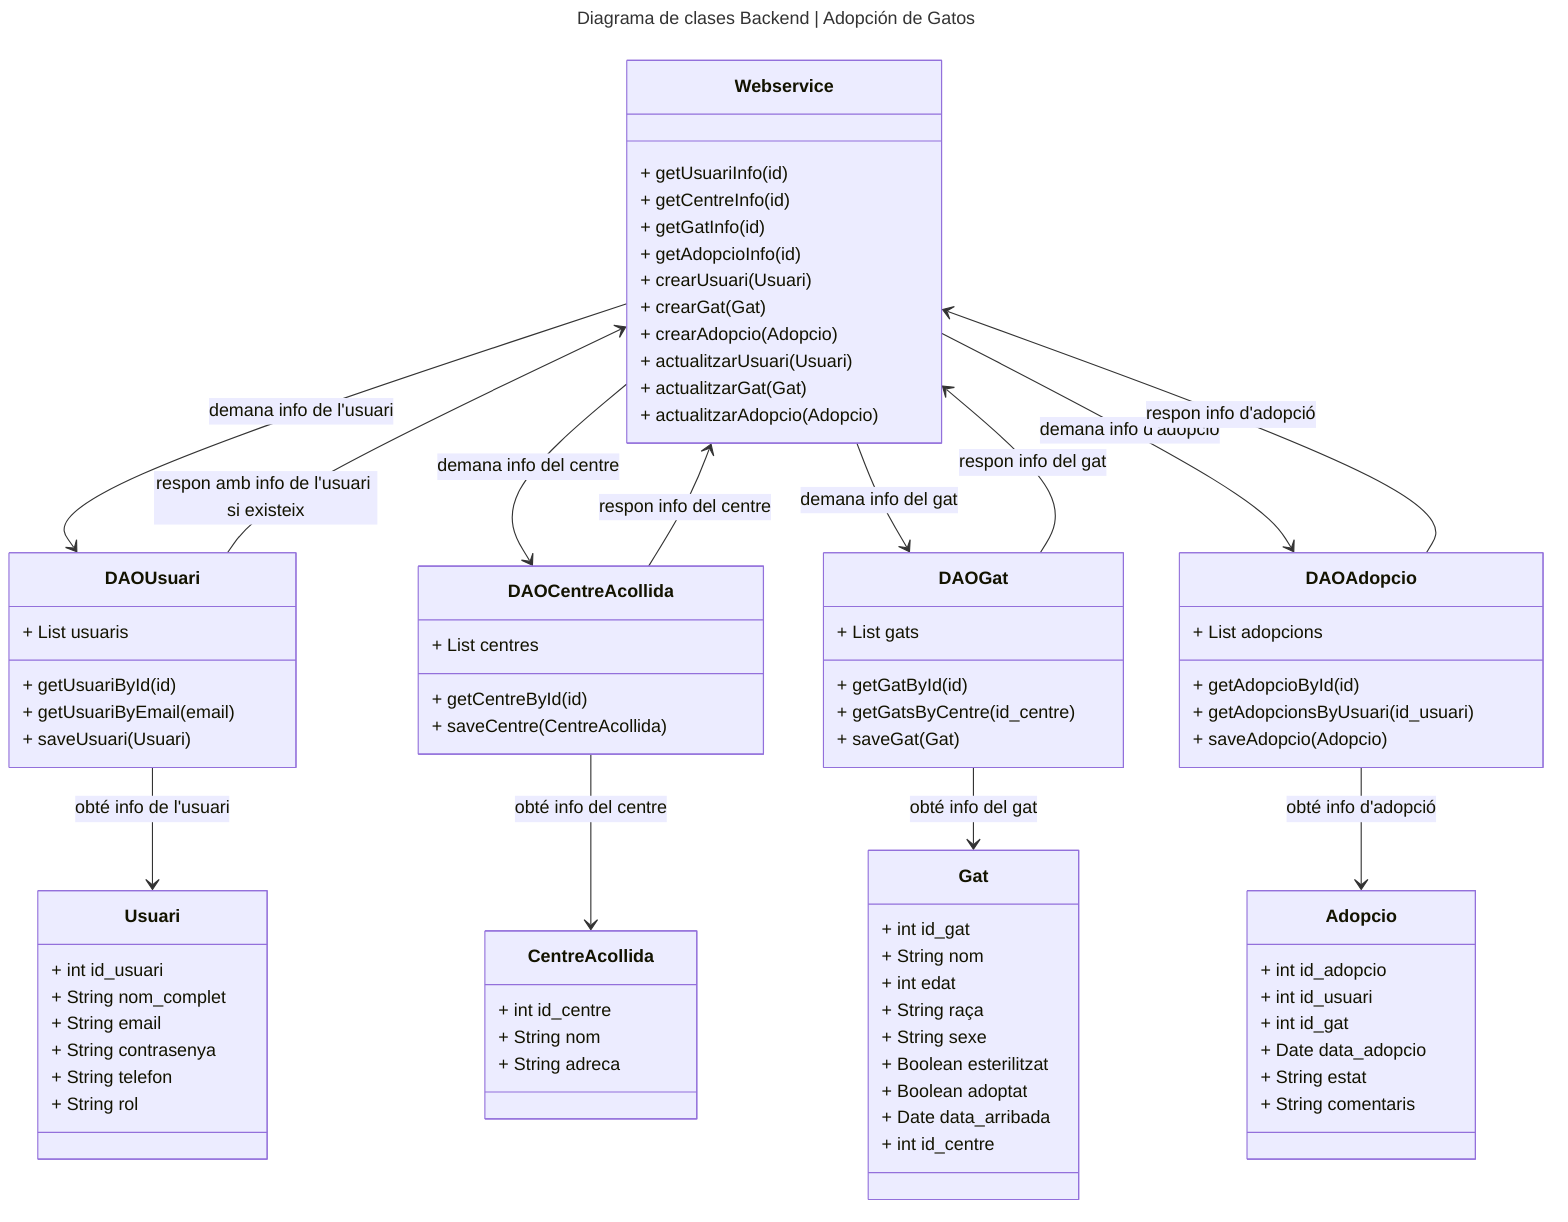 ---
title: Diagrama de clases Backend | Adopción de Gatos
---

classDiagram
    Webservice --> DAOUsuari : demana info de l'usuari
    DAOUsuari --> Usuari : obté info de l'usuari
    DAOUsuari --> Webservice : respon amb info de l'usuari si existeix

    Webservice --> DAOCentreAcollida : demana info del centre
    DAOCentreAcollida --> CentreAcollida : obté info del centre
    DAOCentreAcollida --> Webservice : respon info del centre

    Webservice --> DAOGat : demana info del gat
    DAOGat --> Gat : obté info del gat
    DAOGat --> Webservice : respon info del gat

    Webservice --> DAOAdopcio : demana info d'adopció
    DAOAdopcio --> Adopcio : obté info d'adopció
    DAOAdopcio --> Webservice : respon info d'adopció

    class Webservice {
        + getUsuariInfo(id)
        + getCentreInfo(id)
        + getGatInfo(id)
        + getAdopcioInfo(id)
        + crearUsuari(Usuari)
        + crearGat(Gat)
        + crearAdopcio(Adopcio)
        + actualitzarUsuari(Usuari)
        + actualitzarGat(Gat)
        + actualitzarAdopcio(Adopcio)
    }

    class DAOUsuari {
        + List<Usuari> usuaris
        + getUsuariById(id)
        + getUsuariByEmail(email)
        + saveUsuari(Usuari)
    }

    class DAOCentreAcollida {
        + List<CentreAcollida> centres
        + getCentreById(id)
        + saveCentre(CentreAcollida)
    }

    class DAOGat {
        + List<Gat> gats
        + getGatById(id)
        + getGatsByCentre(id_centre)
        + saveGat(Gat)
    }

    class DAOAdopcio {
        + List<Adopcio> adopcions
        + getAdopcioById(id)
        + getAdopcionsByUsuari(id_usuari)
        + saveAdopcio(Adopcio)
    }

    class Usuari {
        + int id_usuari
        + String nom_complet
        + String email
        + String contrasenya
        + String telefon
        + String rol
    }

    class CentreAcollida {
        + int id_centre
        + String nom
        + String adreca
    }

    class Gat {
        + int id_gat
        + String nom
        + int edat
        + String raça
        + String sexe
        + Boolean esterilitzat
        + Boolean adoptat
        + Date data_arribada
        + int id_centre
    }

    class Adopcio {
        + int id_adopcio
        + int id_usuari
        + int id_gat
        + Date data_adopcio
        + String estat
        + String comentaris
    }